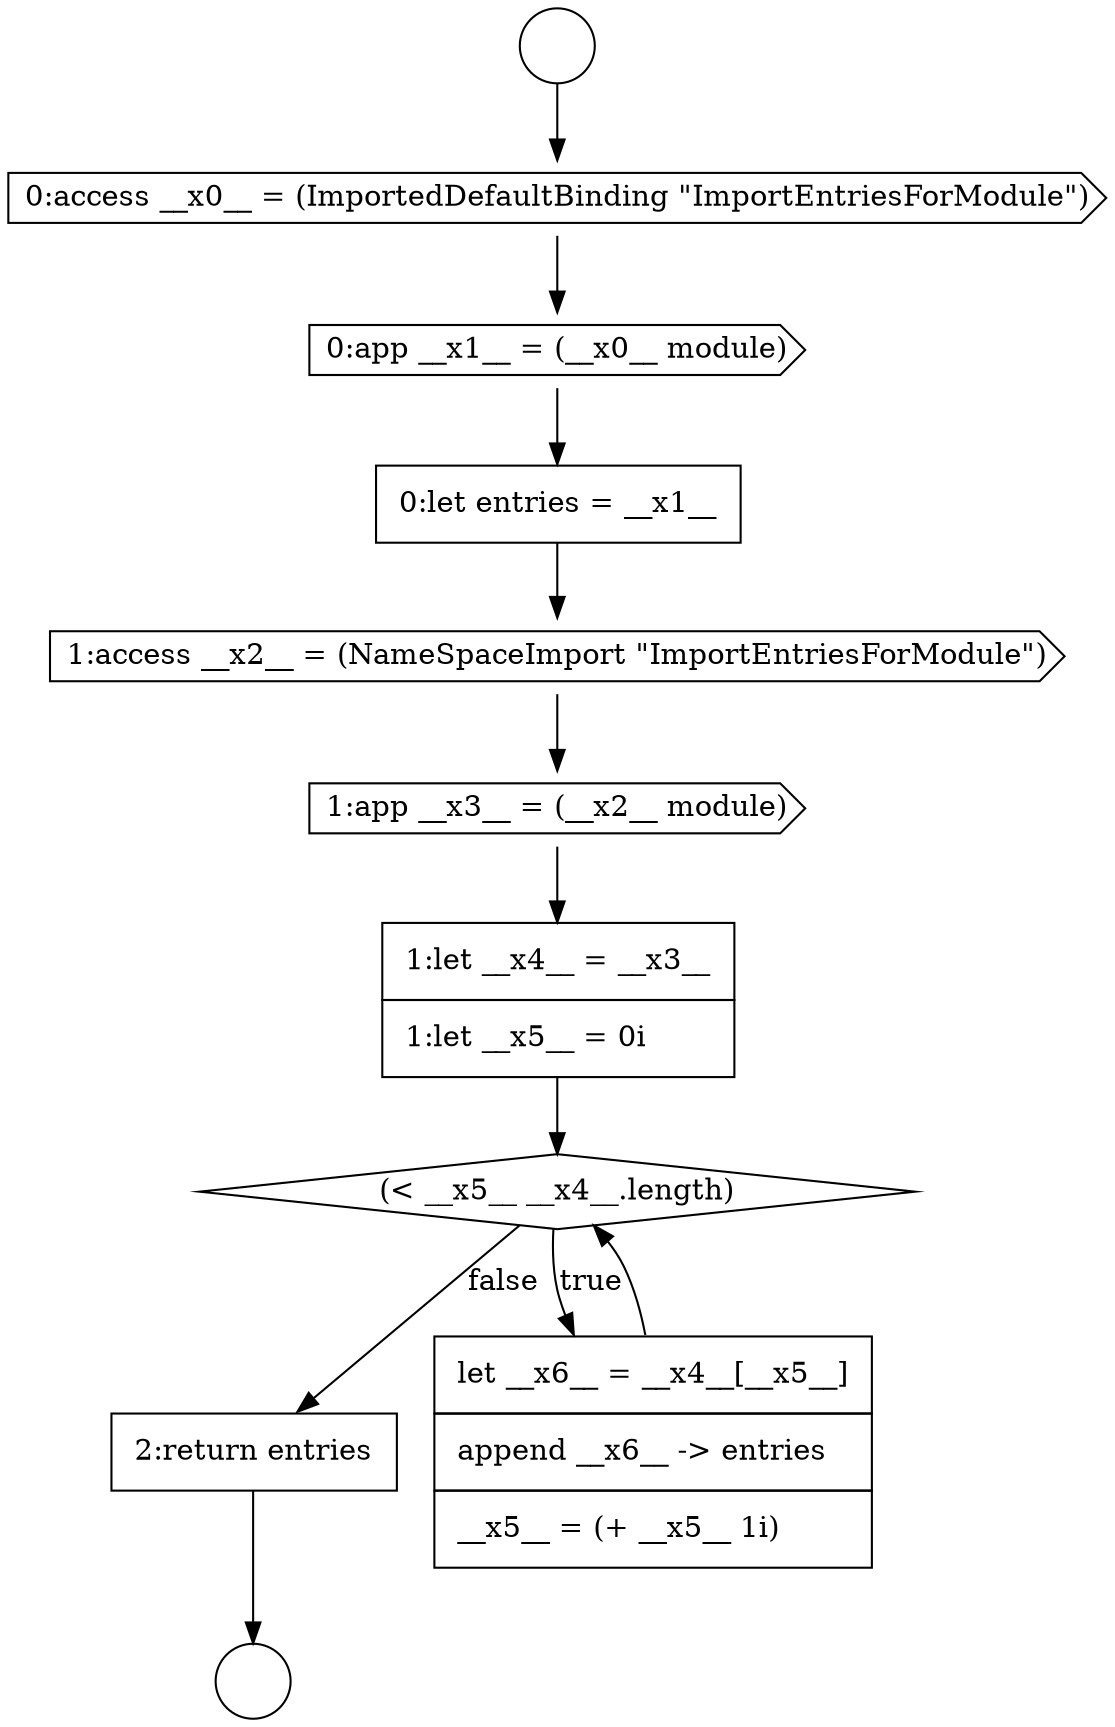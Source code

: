 digraph {
  node9886 [shape=none, margin=0, label=<<font color="black">
    <table border="0" cellborder="1" cellspacing="0" cellpadding="10">
      <tr><td align="left">0:let entries = __x1__</td></tr>
    </table>
  </font>> color="black" fillcolor="white" style=filled]
  node9892 [shape=none, margin=0, label=<<font color="black">
    <table border="0" cellborder="1" cellspacing="0" cellpadding="10">
      <tr><td align="left">2:return entries</td></tr>
    </table>
  </font>> color="black" fillcolor="white" style=filled]
  node9882 [shape=circle label=" " color="black" fillcolor="white" style=filled]
  node9885 [shape=cds, label=<<font color="black">0:app __x1__ = (__x0__ module)</font>> color="black" fillcolor="white" style=filled]
  node9889 [shape=none, margin=0, label=<<font color="black">
    <table border="0" cellborder="1" cellspacing="0" cellpadding="10">
      <tr><td align="left">1:let __x4__ = __x3__</td></tr>
      <tr><td align="left">1:let __x5__ = 0i</td></tr>
    </table>
  </font>> color="black" fillcolor="white" style=filled]
  node9890 [shape=diamond, label=<<font color="black">(&lt; __x5__ __x4__.length)</font>> color="black" fillcolor="white" style=filled]
  node9888 [shape=cds, label=<<font color="black">1:app __x3__ = (__x2__ module)</font>> color="black" fillcolor="white" style=filled]
  node9884 [shape=cds, label=<<font color="black">0:access __x0__ = (ImportedDefaultBinding &quot;ImportEntriesForModule&quot;)</font>> color="black" fillcolor="white" style=filled]
  node9891 [shape=none, margin=0, label=<<font color="black">
    <table border="0" cellborder="1" cellspacing="0" cellpadding="10">
      <tr><td align="left">let __x6__ = __x4__[__x5__]</td></tr>
      <tr><td align="left">append __x6__ -&gt; entries</td></tr>
      <tr><td align="left">__x5__ = (+ __x5__ 1i)</td></tr>
    </table>
  </font>> color="black" fillcolor="white" style=filled]
  node9887 [shape=cds, label=<<font color="black">1:access __x2__ = (NameSpaceImport &quot;ImportEntriesForModule&quot;)</font>> color="black" fillcolor="white" style=filled]
  node9883 [shape=circle label=" " color="black" fillcolor="white" style=filled]
  node9885 -> node9886 [ color="black"]
  node9882 -> node9884 [ color="black"]
  node9884 -> node9885 [ color="black"]
  node9887 -> node9888 [ color="black"]
  node9892 -> node9883 [ color="black"]
  node9890 -> node9891 [label=<<font color="black">true</font>> color="black"]
  node9890 -> node9892 [label=<<font color="black">false</font>> color="black"]
  node9888 -> node9889 [ color="black"]
  node9891 -> node9890 [ color="black"]
  node9886 -> node9887 [ color="black"]
  node9889 -> node9890 [ color="black"]
}
